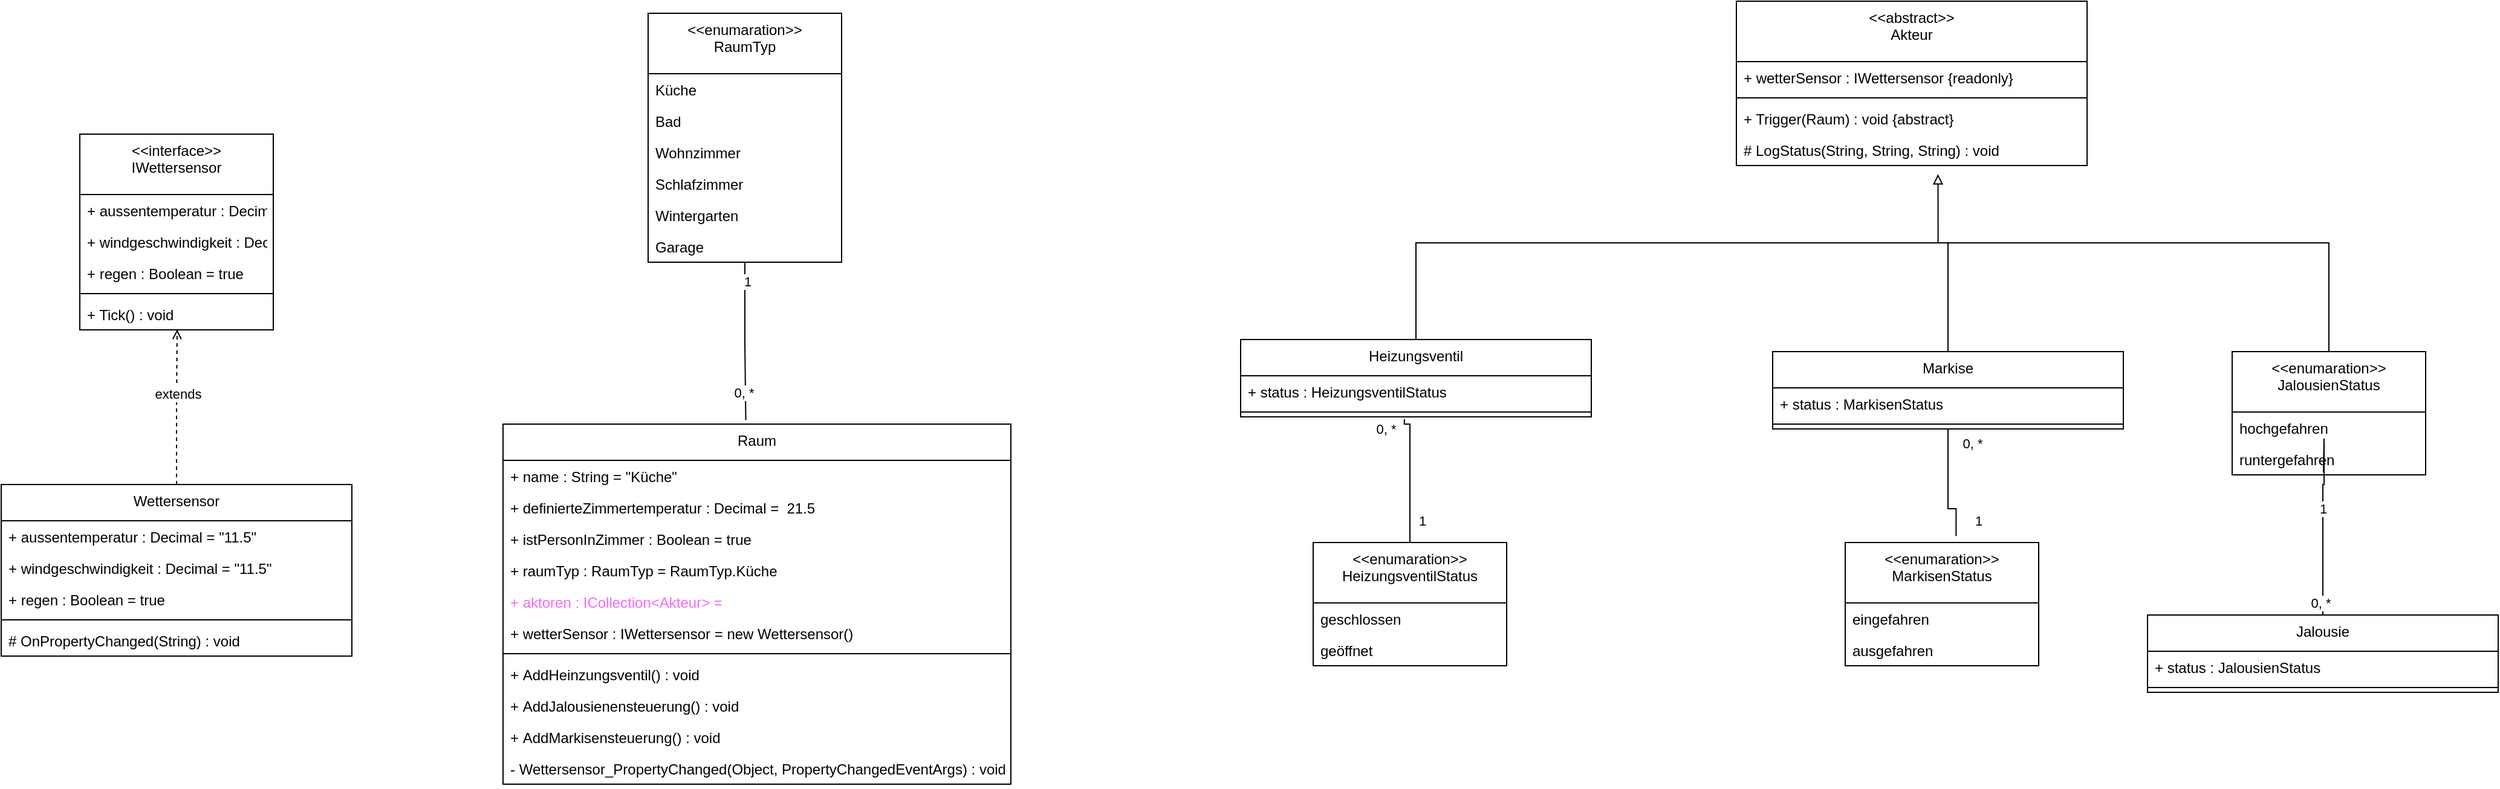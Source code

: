 <mxfile version="20.8.16" type="device"><diagram id="C5RBs43oDa-KdzZeNtuy" name="Page-1"><mxGraphModel dx="2887" dy="2351" grid="1" gridSize="10" guides="1" tooltips="1" connect="1" arrows="1" fold="1" page="1" pageScale="1" pageWidth="827" pageHeight="1169" math="0" shadow="0"><root><mxCell id="WIyWlLk6GJQsqaUBKTNV-0"/><mxCell id="WIyWlLk6GJQsqaUBKTNV-1" parent="WIyWlLk6GJQsqaUBKTNV-0"/><mxCell id="zJD9837JTjNEWQB1e05R-9" value="&lt;&lt;interface&gt;&gt;&#10;IWettersensor" style="swimlane;fontStyle=0;align=center;verticalAlign=top;childLayout=stackLayout;horizontal=1;startSize=50;horizontalStack=0;resizeParent=1;resizeParentMax=0;resizeLast=0;collapsible=1;marginBottom=0;" parent="WIyWlLk6GJQsqaUBKTNV-1" vertex="1"><mxGeometry x="-710" y="20" width="160" height="162" as="geometry"/></mxCell><mxCell id="zJD9837JTjNEWQB1e05R-1" value="+ aussentemperatur : Decimal = &quot;11.5&quot;" style="text;align=left;verticalAlign=top;spacingLeft=4;spacingRight=4;overflow=hidden;rotatable=0;points=[[0,0.5],[1,0.5]];portConstraint=eastwest;" parent="zJD9837JTjNEWQB1e05R-9" vertex="1"><mxGeometry y="50" width="160" height="26" as="geometry"/></mxCell><mxCell id="zJD9837JTjNEWQB1e05R-2" value="+ windgeschwindigkeit : Decimal = &quot;11.5&quot;" style="text;align=left;verticalAlign=top;spacingLeft=4;spacingRight=4;overflow=hidden;rotatable=0;points=[[0,0.5],[1,0.5]];portConstraint=eastwest;" parent="zJD9837JTjNEWQB1e05R-9" vertex="1"><mxGeometry y="76" width="160" height="26" as="geometry"/></mxCell><mxCell id="zJD9837JTjNEWQB1e05R-3" value="+ regen : Boolean = true" style="text;align=left;verticalAlign=top;spacingLeft=4;spacingRight=4;overflow=hidden;rotatable=0;points=[[0,0.5],[1,0.5]];portConstraint=eastwest;" parent="zJD9837JTjNEWQB1e05R-9" vertex="1"><mxGeometry y="102" width="160" height="26" as="geometry"/></mxCell><mxCell id="zJD9837JTjNEWQB1e05R-11" value="" style="line;strokeWidth=1;fillColor=none;align=left;verticalAlign=middle;spacingTop=-1;spacingLeft=3;spacingRight=3;rotatable=0;labelPosition=right;points=[];portConstraint=eastwest;strokeColor=inherit;" parent="zJD9837JTjNEWQB1e05R-9" vertex="1"><mxGeometry y="128" width="160" height="8" as="geometry"/></mxCell><mxCell id="zJD9837JTjNEWQB1e05R-4" value="+ Tick() : void" style="text;align=left;verticalAlign=top;spacingLeft=4;spacingRight=4;overflow=hidden;rotatable=0;points=[[0,0.5],[1,0.5]];portConstraint=eastwest;" parent="zJD9837JTjNEWQB1e05R-9" vertex="1"><mxGeometry y="136" width="160" height="26" as="geometry"/></mxCell><mxCell id="zJD9837JTjNEWQB1e05R-21" style="edgeStyle=orthogonalEdgeStyle;rounded=0;orthogonalLoop=1;jettySize=auto;html=1;entryX=0.503;entryY=0.985;entryDx=0;entryDy=0;entryPerimeter=0;dashed=1;endArrow=open;endFill=0;" parent="WIyWlLk6GJQsqaUBKTNV-1" source="zJD9837JTjNEWQB1e05R-14" target="zJD9837JTjNEWQB1e05R-4" edge="1"><mxGeometry relative="1" as="geometry"/></mxCell><mxCell id="zJD9837JTjNEWQB1e05R-22" value="extends" style="edgeLabel;html=1;align=center;verticalAlign=middle;resizable=0;points=[];" parent="zJD9837JTjNEWQB1e05R-21" vertex="1" connectable="0"><mxGeometry x="0.178" relative="1" as="geometry"><mxPoint as="offset"/></mxGeometry></mxCell><mxCell id="zJD9837JTjNEWQB1e05R-14" value="Wettersensor" style="swimlane;fontStyle=0;align=center;verticalAlign=top;childLayout=stackLayout;horizontal=1;startSize=30;horizontalStack=0;resizeParent=1;resizeParentMax=0;resizeLast=0;collapsible=1;marginBottom=0;" parent="WIyWlLk6GJQsqaUBKTNV-1" vertex="1"><mxGeometry x="-775" y="310" width="290" height="142" as="geometry"/></mxCell><mxCell id="zJD9837JTjNEWQB1e05R-15" value="+ aussentemperatur : Decimal = &quot;11.5&quot;" style="text;align=left;verticalAlign=top;spacingLeft=4;spacingRight=4;overflow=hidden;rotatable=0;points=[[0,0.5],[1,0.5]];portConstraint=eastwest;" parent="zJD9837JTjNEWQB1e05R-14" vertex="1"><mxGeometry y="30" width="290" height="26" as="geometry"/></mxCell><mxCell id="zJD9837JTjNEWQB1e05R-16" value="+ windgeschwindigkeit : Decimal = &quot;11.5&quot;" style="text;align=left;verticalAlign=top;spacingLeft=4;spacingRight=4;overflow=hidden;rotatable=0;points=[[0,0.5],[1,0.5]];portConstraint=eastwest;" parent="zJD9837JTjNEWQB1e05R-14" vertex="1"><mxGeometry y="56" width="290" height="26" as="geometry"/></mxCell><mxCell id="zJD9837JTjNEWQB1e05R-17" value="+ regen : Boolean = true" style="text;align=left;verticalAlign=top;spacingLeft=4;spacingRight=4;overflow=hidden;rotatable=0;points=[[0,0.5],[1,0.5]];portConstraint=eastwest;" parent="zJD9837JTjNEWQB1e05R-14" vertex="1"><mxGeometry y="82" width="290" height="26" as="geometry"/></mxCell><mxCell id="zJD9837JTjNEWQB1e05R-18" value="" style="line;strokeWidth=1;fillColor=none;align=left;verticalAlign=middle;spacingTop=-1;spacingLeft=3;spacingRight=3;rotatable=0;labelPosition=right;points=[];portConstraint=eastwest;strokeColor=inherit;" parent="zJD9837JTjNEWQB1e05R-14" vertex="1"><mxGeometry y="108" width="290" height="8" as="geometry"/></mxCell><mxCell id="zJD9837JTjNEWQB1e05R-23" value="# OnPropertyChanged(String) : void" style="text;align=left;verticalAlign=top;spacingLeft=4;spacingRight=4;overflow=hidden;rotatable=0;points=[[0,0.5],[1,0.5]];portConstraint=eastwest;" parent="zJD9837JTjNEWQB1e05R-14" vertex="1"><mxGeometry y="116" width="290" height="26" as="geometry"/></mxCell><mxCell id="zJD9837JTjNEWQB1e05R-24" value="Raum" style="swimlane;fontStyle=0;align=center;verticalAlign=top;childLayout=stackLayout;horizontal=1;startSize=30;horizontalStack=0;resizeParent=1;resizeParentMax=0;resizeLast=0;collapsible=1;marginBottom=0;" parent="WIyWlLk6GJQsqaUBKTNV-1" vertex="1"><mxGeometry x="-360" y="260" width="420" height="298" as="geometry"/></mxCell><mxCell id="zJD9837JTjNEWQB1e05R-25" value="+ name : String = &quot;Küche&quot;" style="text;align=left;verticalAlign=top;spacingLeft=4;spacingRight=4;overflow=hidden;rotatable=0;points=[[0,0.5],[1,0.5]];portConstraint=eastwest;" parent="zJD9837JTjNEWQB1e05R-24" vertex="1"><mxGeometry y="30" width="420" height="26" as="geometry"/></mxCell><mxCell id="zJD9837JTjNEWQB1e05R-26" value="+ definierteZimmertemperatur : Decimal =  21.5" style="text;align=left;verticalAlign=top;spacingLeft=4;spacingRight=4;overflow=hidden;rotatable=0;points=[[0,0.5],[1,0.5]];portConstraint=eastwest;" parent="zJD9837JTjNEWQB1e05R-24" vertex="1"><mxGeometry y="56" width="420" height="26" as="geometry"/></mxCell><mxCell id="zJD9837JTjNEWQB1e05R-31" value="+ istPersonInZimmer : Boolean = true" style="text;align=left;verticalAlign=top;spacingLeft=4;spacingRight=4;overflow=hidden;rotatable=0;points=[[0,0.5],[1,0.5]];portConstraint=eastwest;" parent="zJD9837JTjNEWQB1e05R-24" vertex="1"><mxGeometry y="82" width="420" height="26" as="geometry"/></mxCell><mxCell id="zJD9837JTjNEWQB1e05R-27" value="+ raumTyp : RaumTyp = RaumTyp.Küche" style="text;align=left;verticalAlign=top;spacingLeft=4;spacingRight=4;overflow=hidden;rotatable=0;points=[[0,0.5],[1,0.5]];portConstraint=eastwest;" parent="zJD9837JTjNEWQB1e05R-24" vertex="1"><mxGeometry y="108" width="420" height="26" as="geometry"/></mxCell><mxCell id="zJD9837JTjNEWQB1e05R-32" value="+ aktoren : ICollection&lt;Akteur&gt; =  " style="text;align=left;verticalAlign=top;spacingLeft=4;spacingRight=4;overflow=hidden;rotatable=0;points=[[0,0.5],[1,0.5]];portConstraint=eastwest;fontColor=#F569FF;" parent="zJD9837JTjNEWQB1e05R-24" vertex="1"><mxGeometry y="134" width="420" height="26" as="geometry"/></mxCell><mxCell id="zJD9837JTjNEWQB1e05R-33" value="+ wetterSensor : IWettersensor = new Wettersensor()" style="text;align=left;verticalAlign=top;spacingLeft=4;spacingRight=4;overflow=hidden;rotatable=0;points=[[0,0.5],[1,0.5]];portConstraint=eastwest;" parent="zJD9837JTjNEWQB1e05R-24" vertex="1"><mxGeometry y="160" width="420" height="26" as="geometry"/></mxCell><mxCell id="zJD9837JTjNEWQB1e05R-28" value="" style="line;strokeWidth=1;fillColor=none;align=left;verticalAlign=middle;spacingTop=-1;spacingLeft=3;spacingRight=3;rotatable=0;labelPosition=right;points=[];portConstraint=eastwest;strokeColor=inherit;" parent="zJD9837JTjNEWQB1e05R-24" vertex="1"><mxGeometry y="186" width="420" height="8" as="geometry"/></mxCell><mxCell id="zJD9837JTjNEWQB1e05R-29" value="+ AddHeinzungsventil() : void" style="text;align=left;verticalAlign=top;spacingLeft=4;spacingRight=4;overflow=hidden;rotatable=0;points=[[0,0.5],[1,0.5]];portConstraint=eastwest;" parent="zJD9837JTjNEWQB1e05R-24" vertex="1"><mxGeometry y="194" width="420" height="26" as="geometry"/></mxCell><mxCell id="zJD9837JTjNEWQB1e05R-34" value="+ AddJalousienensteuerung() : void" style="text;align=left;verticalAlign=top;spacingLeft=4;spacingRight=4;overflow=hidden;rotatable=0;points=[[0,0.5],[1,0.5]];portConstraint=eastwest;" parent="zJD9837JTjNEWQB1e05R-24" vertex="1"><mxGeometry y="220" width="420" height="26" as="geometry"/></mxCell><mxCell id="zJD9837JTjNEWQB1e05R-35" value="+ AddMarkisensteuerung() : void" style="text;align=left;verticalAlign=top;spacingLeft=4;spacingRight=4;overflow=hidden;rotatable=0;points=[[0,0.5],[1,0.5]];portConstraint=eastwest;" parent="zJD9837JTjNEWQB1e05R-24" vertex="1"><mxGeometry y="246" width="420" height="26" as="geometry"/></mxCell><mxCell id="zJD9837JTjNEWQB1e05R-30" value="- Wettersensor_PropertyChanged(Object, PropertyChangedEventArgs) : void" style="text;align=left;verticalAlign=top;spacingLeft=4;spacingRight=4;overflow=hidden;rotatable=0;points=[[0,0.5],[1,0.5]];portConstraint=eastwest;" parent="zJD9837JTjNEWQB1e05R-24" vertex="1"><mxGeometry y="272" width="420" height="26" as="geometry"/></mxCell><mxCell id="zJD9837JTjNEWQB1e05R-48" style="edgeStyle=orthogonalEdgeStyle;rounded=0;orthogonalLoop=1;jettySize=auto;html=1;entryX=0.478;entryY=-0.011;entryDx=0;entryDy=0;entryPerimeter=0;fontColor=#F569FF;endArrow=none;endFill=0;" parent="WIyWlLk6GJQsqaUBKTNV-1" source="zJD9837JTjNEWQB1e05R-36" target="zJD9837JTjNEWQB1e05R-24" edge="1"><mxGeometry relative="1" as="geometry"/></mxCell><mxCell id="zJD9837JTjNEWQB1e05R-50" value="&lt;font color=&quot;#000000&quot;&gt;1&lt;/font&gt;" style="edgeLabel;html=1;align=center;verticalAlign=middle;resizable=0;points=[];fontColor=#F569FF;" parent="zJD9837JTjNEWQB1e05R-48" vertex="1" connectable="0"><mxGeometry x="-0.767" y="2" relative="1" as="geometry"><mxPoint as="offset"/></mxGeometry></mxCell><mxCell id="zJD9837JTjNEWQB1e05R-51" value="0, *" style="edgeLabel;html=1;align=center;verticalAlign=middle;resizable=0;points=[];fontColor=#000000;" parent="zJD9837JTjNEWQB1e05R-48" vertex="1" connectable="0"><mxGeometry x="0.652" y="-2" relative="1" as="geometry"><mxPoint as="offset"/></mxGeometry></mxCell><mxCell id="zJD9837JTjNEWQB1e05R-36" value="&lt;&lt;enumaration&gt;&gt;&#10;RaumTyp" style="swimlane;fontStyle=0;align=center;verticalAlign=top;childLayout=stackLayout;horizontal=1;startSize=50;horizontalStack=0;resizeParent=1;resizeParentMax=0;resizeLast=0;collapsible=1;marginBottom=0;" parent="WIyWlLk6GJQsqaUBKTNV-1" vertex="1"><mxGeometry x="-240" y="-80" width="160" height="206" as="geometry"/></mxCell><mxCell id="zJD9837JTjNEWQB1e05R-38" value="Küche" style="text;align=left;verticalAlign=top;spacingLeft=4;spacingRight=4;overflow=hidden;rotatable=0;points=[[0,0.5],[1,0.5]];portConstraint=eastwest;" parent="zJD9837JTjNEWQB1e05R-36" vertex="1"><mxGeometry y="50" width="160" height="26" as="geometry"/></mxCell><mxCell id="zJD9837JTjNEWQB1e05R-43" value="Bad" style="text;align=left;verticalAlign=top;spacingLeft=4;spacingRight=4;overflow=hidden;rotatable=0;points=[[0,0.5],[1,0.5]];portConstraint=eastwest;" parent="zJD9837JTjNEWQB1e05R-36" vertex="1"><mxGeometry y="76" width="160" height="26" as="geometry"/></mxCell><mxCell id="zJD9837JTjNEWQB1e05R-45" value="Wohnzimmer" style="text;align=left;verticalAlign=top;spacingLeft=4;spacingRight=4;overflow=hidden;rotatable=0;points=[[0,0.5],[1,0.5]];portConstraint=eastwest;" parent="zJD9837JTjNEWQB1e05R-36" vertex="1"><mxGeometry y="102" width="160" height="26" as="geometry"/></mxCell><mxCell id="zJD9837JTjNEWQB1e05R-46" value="Schlafzimmer" style="text;align=left;verticalAlign=top;spacingLeft=4;spacingRight=4;overflow=hidden;rotatable=0;points=[[0,0.5],[1,0.5]];portConstraint=eastwest;" parent="zJD9837JTjNEWQB1e05R-36" vertex="1"><mxGeometry y="128" width="160" height="26" as="geometry"/></mxCell><mxCell id="zJD9837JTjNEWQB1e05R-47" value="Wintergarten" style="text;align=left;verticalAlign=top;spacingLeft=4;spacingRight=4;overflow=hidden;rotatable=0;points=[[0,0.5],[1,0.5]];portConstraint=eastwest;" parent="zJD9837JTjNEWQB1e05R-36" vertex="1"><mxGeometry y="154" width="160" height="26" as="geometry"/></mxCell><mxCell id="zJD9837JTjNEWQB1e05R-44" value="Garage" style="text;align=left;verticalAlign=top;spacingLeft=4;spacingRight=4;overflow=hidden;rotatable=0;points=[[0,0.5],[1,0.5]];portConstraint=eastwest;" parent="zJD9837JTjNEWQB1e05R-36" vertex="1"><mxGeometry y="180" width="160" height="26" as="geometry"/></mxCell><mxCell id="zJD9837JTjNEWQB1e05R-80" value="&lt;&lt;abstract&gt;&gt;&#10;Akteur" style="swimlane;fontStyle=0;align=center;verticalAlign=top;childLayout=stackLayout;horizontal=1;startSize=50;horizontalStack=0;resizeParent=1;resizeParentMax=0;resizeLast=0;collapsible=1;marginBottom=0;" parent="WIyWlLk6GJQsqaUBKTNV-1" vertex="1"><mxGeometry x="660" y="-90" width="290" height="136" as="geometry"/></mxCell><mxCell id="zJD9837JTjNEWQB1e05R-81" value="+ wetterSensor : IWettersensor {readonly}" style="text;align=left;verticalAlign=top;spacingLeft=4;spacingRight=4;overflow=hidden;rotatable=0;points=[[0,0.5],[1,0.5]];portConstraint=eastwest;" parent="zJD9837JTjNEWQB1e05R-80" vertex="1"><mxGeometry y="50" width="290" height="26" as="geometry"/></mxCell><mxCell id="zJD9837JTjNEWQB1e05R-84" value="" style="line;strokeWidth=1;fillColor=none;align=left;verticalAlign=middle;spacingTop=-1;spacingLeft=3;spacingRight=3;rotatable=0;labelPosition=right;points=[];portConstraint=eastwest;strokeColor=inherit;" parent="zJD9837JTjNEWQB1e05R-80" vertex="1"><mxGeometry y="76" width="290" height="8" as="geometry"/></mxCell><mxCell id="zJD9837JTjNEWQB1e05R-86" value="+ Trigger(Raum) : void {abstract}" style="text;align=left;verticalAlign=top;spacingLeft=4;spacingRight=4;overflow=hidden;rotatable=0;points=[[0,0.5],[1,0.5]];portConstraint=eastwest;" parent="zJD9837JTjNEWQB1e05R-80" vertex="1"><mxGeometry y="84" width="290" height="26" as="geometry"/></mxCell><mxCell id="zJD9837JTjNEWQB1e05R-85" value="# LogStatus(String, String, String) : void" style="text;align=left;verticalAlign=top;spacingLeft=4;spacingRight=4;overflow=hidden;rotatable=0;points=[[0,0.5],[1,0.5]];portConstraint=eastwest;" parent="zJD9837JTjNEWQB1e05R-80" vertex="1"><mxGeometry y="110" width="290" height="26" as="geometry"/></mxCell><mxCell id="zJD9837JTjNEWQB1e05R-110" style="edgeStyle=orthogonalEdgeStyle;rounded=0;orthogonalLoop=1;jettySize=auto;html=1;entryX=0.575;entryY=1.276;entryDx=0;entryDy=0;entryPerimeter=0;fontColor=#000000;endArrow=block;endFill=0;" parent="WIyWlLk6GJQsqaUBKTNV-1" source="zJD9837JTjNEWQB1e05R-87" target="zJD9837JTjNEWQB1e05R-85" edge="1"><mxGeometry relative="1" as="geometry"><Array as="points"><mxPoint x="395" y="110"/><mxPoint x="827" y="110"/></Array></mxGeometry></mxCell><mxCell id="zJD9837JTjNEWQB1e05R-111" value="1" style="edgeStyle=orthogonalEdgeStyle;rounded=0;orthogonalLoop=1;jettySize=auto;html=1;fontColor=#000000;endArrow=none;endFill=0;exitX=0.467;exitY=1.243;exitDx=0;exitDy=0;exitPerimeter=0;entryX=0.5;entryY=0;entryDx=0;entryDy=0;" parent="WIyWlLk6GJQsqaUBKTNV-1" source="zJD9837JTjNEWQB1e05R-89" target="zJD9837JTjNEWQB1e05R-102" edge="1"><mxGeometry x="0.662" y="10" relative="1" as="geometry"><mxPoint x="230" y="260" as="sourcePoint"/><mxPoint x="280" y="340" as="targetPoint"/><Array as="points"><mxPoint x="385" y="260"/><mxPoint x="390" y="260"/><mxPoint x="390" y="340"/><mxPoint x="390" y="400"/></Array><mxPoint as="offset"/></mxGeometry></mxCell><mxCell id="zJD9837JTjNEWQB1e05R-114" value="0, *" style="edgeLabel;html=1;align=center;verticalAlign=middle;resizable=0;points=[];fontColor=#000000;" parent="zJD9837JTjNEWQB1e05R-111" vertex="1" connectable="0"><mxGeometry x="-0.878" y="2" relative="1" as="geometry"><mxPoint x="-18" y="6" as="offset"/></mxGeometry></mxCell><mxCell id="zJD9837JTjNEWQB1e05R-87" value="Heizungsventil" style="swimlane;fontStyle=0;align=center;verticalAlign=top;childLayout=stackLayout;horizontal=1;startSize=30;horizontalStack=0;resizeParent=1;resizeParentMax=0;resizeLast=0;collapsible=1;marginBottom=0;" parent="WIyWlLk6GJQsqaUBKTNV-1" vertex="1"><mxGeometry x="250" y="190" width="290" height="64" as="geometry"/></mxCell><mxCell id="zJD9837JTjNEWQB1e05R-88" value="+ status : HeizungsventilStatus" style="text;align=left;verticalAlign=top;spacingLeft=4;spacingRight=4;overflow=hidden;rotatable=0;points=[[0,0.5],[1,0.5]];portConstraint=eastwest;" parent="zJD9837JTjNEWQB1e05R-87" vertex="1"><mxGeometry y="30" width="290" height="26" as="geometry"/></mxCell><mxCell id="zJD9837JTjNEWQB1e05R-89" value="" style="line;strokeWidth=1;fillColor=none;align=left;verticalAlign=middle;spacingTop=-1;spacingLeft=3;spacingRight=3;rotatable=0;labelPosition=right;points=[];portConstraint=eastwest;strokeColor=inherit;" parent="zJD9837JTjNEWQB1e05R-87" vertex="1"><mxGeometry y="56" width="290" height="8" as="geometry"/></mxCell><mxCell id="zJD9837JTjNEWQB1e05R-102" value="&lt;&lt;enumaration&gt;&gt;&#10;HeizungsventilStatus" style="swimlane;fontStyle=0;align=center;verticalAlign=top;childLayout=stackLayout;horizontal=1;startSize=50;horizontalStack=0;resizeParent=1;resizeParentMax=0;resizeLast=0;collapsible=1;marginBottom=0;" parent="WIyWlLk6GJQsqaUBKTNV-1" vertex="1"><mxGeometry x="310" y="358" width="160" height="102" as="geometry"/></mxCell><mxCell id="zJD9837JTjNEWQB1e05R-103" value="geschlossen" style="text;align=left;verticalAlign=top;spacingLeft=4;spacingRight=4;overflow=hidden;rotatable=0;points=[[0,0.5],[1,0.5]];portConstraint=eastwest;" parent="zJD9837JTjNEWQB1e05R-102" vertex="1"><mxGeometry y="50" width="160" height="26" as="geometry"/></mxCell><mxCell id="zJD9837JTjNEWQB1e05R-104" value="geöffnet" style="text;align=left;verticalAlign=top;spacingLeft=4;spacingRight=4;overflow=hidden;rotatable=0;points=[[0,0.5],[1,0.5]];portConstraint=eastwest;" parent="zJD9837JTjNEWQB1e05R-102" vertex="1"><mxGeometry y="76" width="160" height="26" as="geometry"/></mxCell><mxCell id="zJD9837JTjNEWQB1e05R-115" value="Jalousie" style="swimlane;fontStyle=0;align=center;verticalAlign=top;childLayout=stackLayout;horizontal=1;startSize=30;horizontalStack=0;resizeParent=1;resizeParentMax=0;resizeLast=0;collapsible=1;marginBottom=0;" parent="WIyWlLk6GJQsqaUBKTNV-1" vertex="1"><mxGeometry x="1000" y="418" width="290" height="64" as="geometry"/></mxCell><mxCell id="zJD9837JTjNEWQB1e05R-116" value="+ status : JalousienStatus" style="text;align=left;verticalAlign=top;spacingLeft=4;spacingRight=4;overflow=hidden;rotatable=0;points=[[0,0.5],[1,0.5]];portConstraint=eastwest;" parent="zJD9837JTjNEWQB1e05R-115" vertex="1"><mxGeometry y="30" width="290" height="26" as="geometry"/></mxCell><mxCell id="zJD9837JTjNEWQB1e05R-117" value="" style="line;strokeWidth=1;fillColor=none;align=left;verticalAlign=middle;spacingTop=-1;spacingLeft=3;spacingRight=3;rotatable=0;labelPosition=right;points=[];portConstraint=eastwest;strokeColor=inherit;" parent="zJD9837JTjNEWQB1e05R-115" vertex="1"><mxGeometry y="56" width="290" height="8" as="geometry"/></mxCell><mxCell id="zJD9837JTjNEWQB1e05R-135" style="edgeStyle=orthogonalEdgeStyle;rounded=0;orthogonalLoop=1;jettySize=auto;html=1;fontColor=#000000;endArrow=none;endFill=0;" parent="WIyWlLk6GJQsqaUBKTNV-1" source="zJD9837JTjNEWQB1e05R-118" edge="1"><mxGeometry relative="1" as="geometry"><mxPoint x="800" y="110" as="targetPoint"/><Array as="points"><mxPoint x="1150" y="110"/></Array></mxGeometry></mxCell><mxCell id="zJD9837JTjNEWQB1e05R-118" value="&lt;&lt;enumaration&gt;&gt;&#10;JalousienStatus" style="swimlane;fontStyle=0;align=center;verticalAlign=top;childLayout=stackLayout;horizontal=1;startSize=50;horizontalStack=0;resizeParent=1;resizeParentMax=0;resizeLast=0;collapsible=1;marginBottom=0;" parent="WIyWlLk6GJQsqaUBKTNV-1" vertex="1"><mxGeometry x="1070" y="200" width="160" height="102" as="geometry"/></mxCell><mxCell id="zJD9837JTjNEWQB1e05R-119" value="hochgefahren" style="text;align=left;verticalAlign=top;spacingLeft=4;spacingRight=4;overflow=hidden;rotatable=0;points=[[0,0.5],[1,0.5]];portConstraint=eastwest;" parent="zJD9837JTjNEWQB1e05R-118" vertex="1"><mxGeometry y="50" width="160" height="26" as="geometry"/></mxCell><mxCell id="zJD9837JTjNEWQB1e05R-120" value="runtergefahren" style="text;align=left;verticalAlign=top;spacingLeft=4;spacingRight=4;overflow=hidden;rotatable=0;points=[[0,0.5],[1,0.5]];portConstraint=eastwest;" parent="zJD9837JTjNEWQB1e05R-118" vertex="1"><mxGeometry y="76" width="160" height="26" as="geometry"/></mxCell><mxCell id="zJD9837JTjNEWQB1e05R-123" value="1" style="edgeStyle=orthogonalEdgeStyle;rounded=0;orthogonalLoop=1;jettySize=auto;html=1;entryX=0.472;entryY=0.925;entryDx=0;entryDy=0;fontColor=#000000;endArrow=none;endFill=0;exitX=0.5;exitY=0;exitDx=0;exitDy=0;entryPerimeter=0;" parent="WIyWlLk6GJQsqaUBKTNV-1" source="zJD9837JTjNEWQB1e05R-115" target="zJD9837JTjNEWQB1e05R-120" edge="1"><mxGeometry relative="1" as="geometry"><mxPoint x="1145" y="408" as="sourcePoint"/><mxPoint x="1145" y="280.0" as="targetPoint"/><Array as="points"><mxPoint x="1145" y="310"/><mxPoint x="1146" y="310"/><mxPoint x="1146" y="272"/></Array></mxGeometry></mxCell><mxCell id="zJD9837JTjNEWQB1e05R-124" value="0, *" style="edgeLabel;html=1;align=center;verticalAlign=middle;resizable=0;points=[];fontColor=#000000;" parent="zJD9837JTjNEWQB1e05R-123" vertex="1" connectable="0"><mxGeometry x="-0.878" y="2" relative="1" as="geometry"><mxPoint as="offset"/></mxGeometry></mxCell><mxCell id="zJD9837JTjNEWQB1e05R-134" style="edgeStyle=orthogonalEdgeStyle;rounded=0;orthogonalLoop=1;jettySize=auto;html=1;fontColor=#000000;endArrow=none;endFill=0;" parent="WIyWlLk6GJQsqaUBKTNV-1" source="zJD9837JTjNEWQB1e05R-126" edge="1"><mxGeometry relative="1" as="geometry"><mxPoint x="800" y="110" as="targetPoint"/><Array as="points"><mxPoint x="835" y="110"/><mxPoint x="820" y="110"/></Array></mxGeometry></mxCell><mxCell id="zJD9837JTjNEWQB1e05R-126" value="Markise" style="swimlane;fontStyle=0;align=center;verticalAlign=top;childLayout=stackLayout;horizontal=1;startSize=30;horizontalStack=0;resizeParent=1;resizeParentMax=0;resizeLast=0;collapsible=1;marginBottom=0;" parent="WIyWlLk6GJQsqaUBKTNV-1" vertex="1"><mxGeometry x="690" y="200" width="290" height="64" as="geometry"/></mxCell><mxCell id="zJD9837JTjNEWQB1e05R-127" value="+ status : MarkisenStatus" style="text;align=left;verticalAlign=top;spacingLeft=4;spacingRight=4;overflow=hidden;rotatable=0;points=[[0,0.5],[1,0.5]];portConstraint=eastwest;" parent="zJD9837JTjNEWQB1e05R-126" vertex="1"><mxGeometry y="30" width="290" height="26" as="geometry"/></mxCell><mxCell id="zJD9837JTjNEWQB1e05R-128" value="" style="line;strokeWidth=1;fillColor=none;align=left;verticalAlign=middle;spacingTop=-1;spacingLeft=3;spacingRight=3;rotatable=0;labelPosition=right;points=[];portConstraint=eastwest;strokeColor=inherit;" parent="zJD9837JTjNEWQB1e05R-126" vertex="1"><mxGeometry y="56" width="290" height="8" as="geometry"/></mxCell><mxCell id="zJD9837JTjNEWQB1e05R-129" value="&lt;&lt;enumaration&gt;&gt;&#10;MarkisenStatus" style="swimlane;fontStyle=0;align=center;verticalAlign=top;childLayout=stackLayout;horizontal=1;startSize=50;horizontalStack=0;resizeParent=1;resizeParentMax=0;resizeLast=0;collapsible=1;marginBottom=0;" parent="WIyWlLk6GJQsqaUBKTNV-1" vertex="1"><mxGeometry x="750" y="358" width="160" height="102" as="geometry"/></mxCell><mxCell id="zJD9837JTjNEWQB1e05R-130" value="eingefahren" style="text;align=left;verticalAlign=top;spacingLeft=4;spacingRight=4;overflow=hidden;rotatable=0;points=[[0,0.5],[1,0.5]];portConstraint=eastwest;" parent="zJD9837JTjNEWQB1e05R-129" vertex="1"><mxGeometry y="50" width="160" height="26" as="geometry"/></mxCell><mxCell id="zJD9837JTjNEWQB1e05R-131" value="ausgefahren" style="text;align=left;verticalAlign=top;spacingLeft=4;spacingRight=4;overflow=hidden;rotatable=0;points=[[0,0.5],[1,0.5]];portConstraint=eastwest;" parent="zJD9837JTjNEWQB1e05R-129" vertex="1"><mxGeometry y="76" width="160" height="26" as="geometry"/></mxCell><mxCell id="zJD9837JTjNEWQB1e05R-132" value="1" style="edgeStyle=orthogonalEdgeStyle;rounded=0;orthogonalLoop=1;jettySize=auto;html=1;fontColor=#000000;endArrow=none;endFill=0;exitX=0.5;exitY=1;exitDx=0;exitDy=0;entryX=0.573;entryY=-0.053;entryDx=0;entryDy=0;entryPerimeter=0;" parent="WIyWlLk6GJQsqaUBKTNV-1" source="zJD9837JTjNEWQB1e05R-126" target="zJD9837JTjNEWQB1e05R-129" edge="1"><mxGeometry x="0.736" y="18" relative="1" as="geometry"><mxPoint x="830" y="280" as="sourcePoint"/><mxPoint x="840" y="330" as="targetPoint"/><Array as="points"><mxPoint x="835" y="330"/><mxPoint x="842" y="330"/></Array><mxPoint as="offset"/></mxGeometry></mxCell><mxCell id="zJD9837JTjNEWQB1e05R-133" value="0, *" style="edgeLabel;html=1;align=center;verticalAlign=middle;resizable=0;points=[];fontColor=#000000;" parent="zJD9837JTjNEWQB1e05R-132" vertex="1" connectable="0"><mxGeometry x="-0.878" y="2" relative="1" as="geometry"><mxPoint x="18" y="6" as="offset"/></mxGeometry></mxCell></root></mxGraphModel></diagram></mxfile>